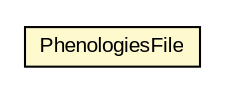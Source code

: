 #!/usr/local/bin/dot
#
# Class diagram 
# Generated by UMLGraph version R5_6-24-gf6e263 (http://www.umlgraph.org/)
#

digraph G {
	edge [fontname="arial",fontsize=10,labelfontname="arial",labelfontsize=10];
	node [fontname="arial",fontsize=10,shape=plaintext];
	nodesep=0.25;
	ranksep=0.5;
	// edu.arizona.biosemantics.semanticmarkup.markupelement.phenology.model.PhenologiesFile
	c114260 [label=<<table title="edu.arizona.biosemantics.semanticmarkup.markupelement.phenology.model.PhenologiesFile" border="0" cellborder="1" cellspacing="0" cellpadding="2" port="p" bgcolor="lemonChiffon" href="./PhenologiesFile.html">
		<tr><td><table border="0" cellspacing="0" cellpadding="1">
<tr><td align="center" balign="center"> PhenologiesFile </td></tr>
		</table></td></tr>
		</table>>, URL="./PhenologiesFile.html", fontname="arial", fontcolor="black", fontsize=10.0];
}

